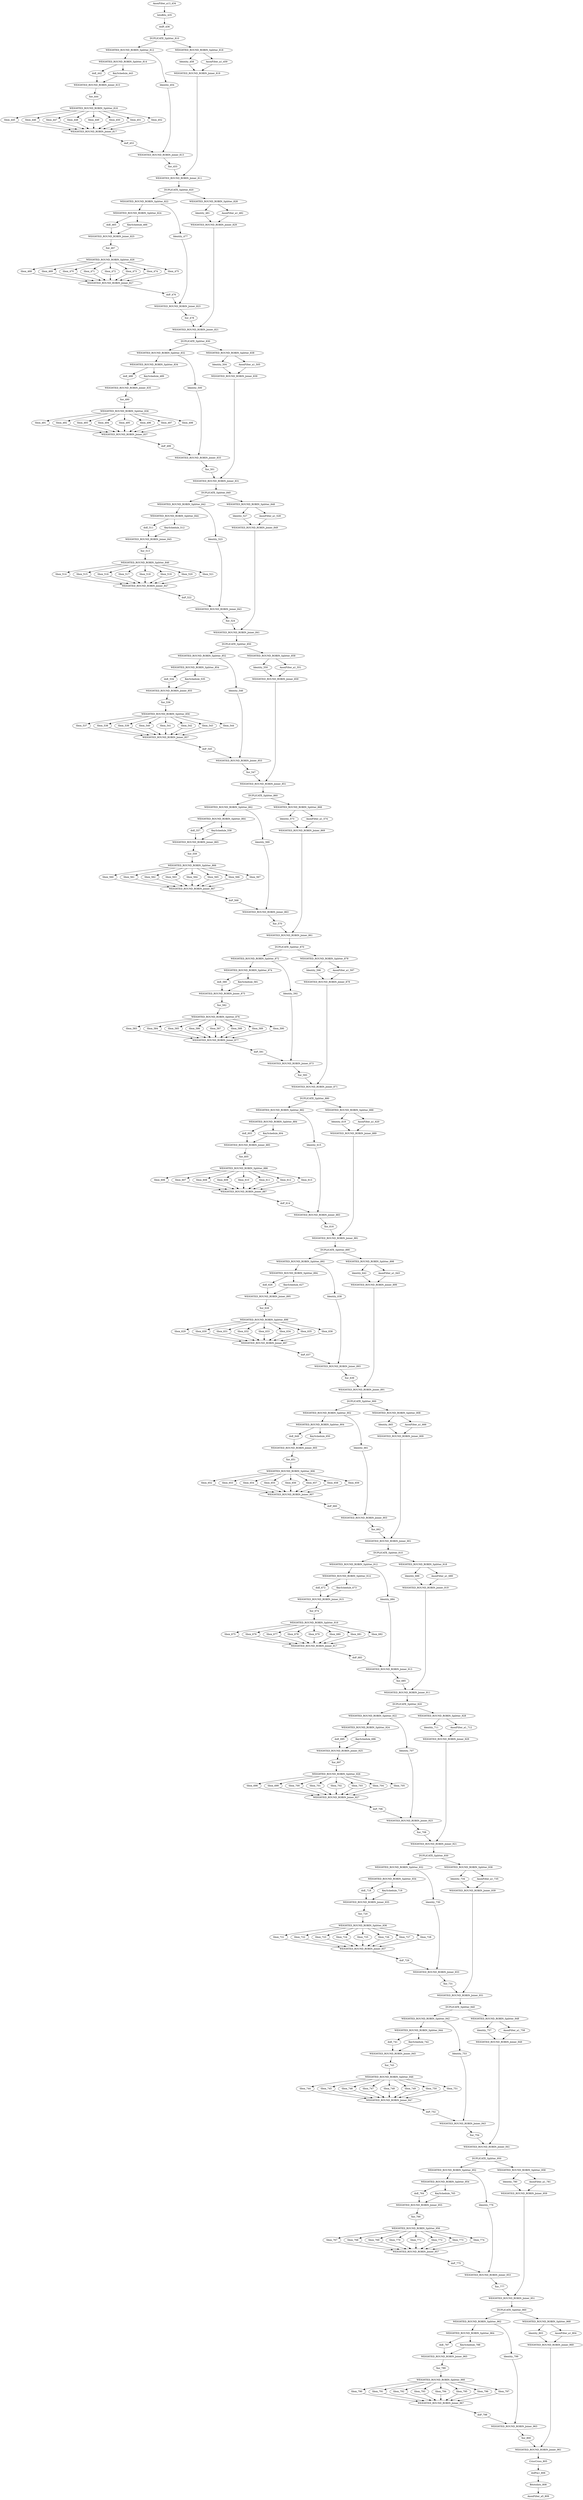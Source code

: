 digraph DES_1338 {
node0 [label="AnonFilter_a13_434", push="2", pop="0", peek="0", pushType="int", popType="int", peekType="int", codeSize="60 b", stackSize="0 b", work="10"];
node1 [label="IntoBits_435", push="64", pop="2", peek="2", pushType="int", popType="int", peekType="int", codeSize="28 b", stackSize="96 b", work="323"];
node0 -> node1;
node2 [label="doIP_436", push="64", pop="64", peek="64", pushType="int", popType="int", peekType="int", codeSize="60 b", stackSize="64 b", work="1024"];
node1 -> node2;
node3 [label="DUPLICATE_Splitter_810", push="64", pop="64", peek="0", pushType="int", popType="int", peekType="int", codeSize="24 b", stackSize="64 b", work="0"];
node2 -> node3;
node4 [label="WEIGHTED_ROUND_ROBIN_Splitter_812", push="64", pop="64", peek="0", pushType="int", popType="int", peekType="int", codeSize="42 b", stackSize="96 b", work="0"];
node3 -> node4;
node5 [label="WEIGHTED_ROUND_ROBIN_Splitter_814", push="32", pop="32", peek="0", pushType="int", popType="int", peekType="int", codeSize="36 b", stackSize="64 b", work="0"];
node4 -> node5;
node6 [label="doE_442", push="48", pop="32", peek="32", pushType="int", popType="int", peekType="int", codeSize="60 b", stackSize="64 b", work="688"];
node5 -> node6;
node7 [label="KeySchedule_443", push="48", pop="0", peek="0", pushType="int", popType="int", peekType="int", codeSize="40 b", stackSize="32 b", work="336"];
node5 -> node7;
node8 [label="WEIGHTED_ROUND_ROBIN_Joiner_815", push="96", pop="96", peek="0", pushType="int", popType="int", peekType="int", codeSize="30 b", stackSize="32 b", work="0"];
node6 -> node8;
node7 -> node8;
node9 [label="Xor_444", push="48", pop="96", peek="96", pushType="int", popType="int", peekType="int", codeSize="28 b", stackSize="96 b", work="12"];
node8 -> node9;
node10 [label="WEIGHTED_ROUND_ROBIN_Splitter_816", push="48", pop="48", peek="0", pushType="int", popType="int", peekType="int", codeSize="150 b", stackSize="288 b", work="0"];
node9 -> node10;
node11 [label="Sbox_445", push="4", pop="6", peek="6", pushType="int", popType="int", peekType="int", codeSize="84 b", stackSize="96 b", work="48"];
node10 -> node11;
node12 [label="Sbox_446", push="4", pop="6", peek="6", pushType="int", popType="int", peekType="int", codeSize="84 b", stackSize="96 b", work="48"];
node10 -> node12;
node13 [label="Sbox_447", push="4", pop="6", peek="6", pushType="int", popType="int", peekType="int", codeSize="84 b", stackSize="96 b", work="48"];
node10 -> node13;
node14 [label="Sbox_448", push="4", pop="6", peek="6", pushType="int", popType="int", peekType="int", codeSize="84 b", stackSize="96 b", work="48"];
node10 -> node14;
node15 [label="Sbox_449", push="4", pop="6", peek="6", pushType="int", popType="int", peekType="int", codeSize="84 b", stackSize="96 b", work="48"];
node10 -> node15;
node16 [label="Sbox_450", push="4", pop="6", peek="6", pushType="int", popType="int", peekType="int", codeSize="84 b", stackSize="96 b", work="48"];
node10 -> node16;
node17 [label="Sbox_451", push="4", pop="6", peek="6", pushType="int", popType="int", peekType="int", codeSize="84 b", stackSize="96 b", work="48"];
node10 -> node17;
node18 [label="Sbox_452", push="4", pop="6", peek="6", pushType="int", popType="int", peekType="int", codeSize="84 b", stackSize="96 b", work="48"];
node10 -> node18;
node19 [label="WEIGHTED_ROUND_ROBIN_Joiner_817", push="32", pop="32", peek="0", pushType="int", popType="int", peekType="int", codeSize="150 b", stackSize="288 b", work="0"];
node11 -> node19;
node12 -> node19;
node13 -> node19;
node14 -> node19;
node15 -> node19;
node16 -> node19;
node17 -> node19;
node18 -> node19;
node20 [label="doP_453", push="32", pop="32", peek="32", pushType="int", popType="int", peekType="int", codeSize="60 b", stackSize="64 b", work="512"];
node19 -> node20;
node21 [label="Identity_454", push="32", pop="32", peek="32", pushType="int", popType="int", peekType="int", codeSize="12 b", stackSize="32 b", work="6"];
node4 -> node21;
node22 [label="WEIGHTED_ROUND_ROBIN_Joiner_813", push="64", pop="64", peek="0", pushType="int", popType="int", peekType="int", codeSize="30 b", stackSize="32 b", work="0"];
node20 -> node22;
node21 -> node22;
node23 [label="Xor_455", push="32", pop="64", peek="64", pushType="int", popType="int", peekType="int", codeSize="28 b", stackSize="96 b", work="12"];
node22 -> node23;
node24 [label="WEIGHTED_ROUND_ROBIN_Splitter_818", push="64", pop="64", peek="0", pushType="int", popType="int", peekType="int", codeSize="42 b", stackSize="96 b", work="0"];
node3 -> node24;
node25 [label="Identity_458", push="32", pop="32", peek="32", pushType="int", popType="int", peekType="int", codeSize="12 b", stackSize="32 b", work="6"];
node24 -> node25;
node26 [label="AnonFilter_a1_459", push="0", pop="32", peek="32", pushType="int", popType="int", peekType="int", codeSize="6 b", stackSize="0 b", work="3"];
node24 -> node26;
node27 [label="WEIGHTED_ROUND_ROBIN_Joiner_819", push="32", pop="32", peek="0", pushType="int", popType="int", peekType="int", codeSize="36 b", stackSize="64 b", work="0"];
node25 -> node27;
node26 -> node27;
node28 [label="WEIGHTED_ROUND_ROBIN_Joiner_811", push="64", pop="64", peek="0", pushType="int", popType="int", peekType="int", codeSize="42 b", stackSize="96 b", work="0"];
node23 -> node28;
node27 -> node28;
node29 [label="DUPLICATE_Splitter_820", push="64", pop="64", peek="0", pushType="int", popType="int", peekType="int", codeSize="24 b", stackSize="64 b", work="0"];
node28 -> node29;
node30 [label="WEIGHTED_ROUND_ROBIN_Splitter_822", push="64", pop="64", peek="0", pushType="int", popType="int", peekType="int", codeSize="42 b", stackSize="96 b", work="0"];
node29 -> node30;
node31 [label="WEIGHTED_ROUND_ROBIN_Splitter_824", push="32", pop="32", peek="0", pushType="int", popType="int", peekType="int", codeSize="36 b", stackSize="64 b", work="0"];
node30 -> node31;
node32 [label="doE_465", push="48", pop="32", peek="32", pushType="int", popType="int", peekType="int", codeSize="60 b", stackSize="64 b", work="688"];
node31 -> node32;
node33 [label="KeySchedule_466", push="48", pop="0", peek="0", pushType="int", popType="int", peekType="int", codeSize="40 b", stackSize="32 b", work="336"];
node31 -> node33;
node34 [label="WEIGHTED_ROUND_ROBIN_Joiner_825", push="96", pop="96", peek="0", pushType="int", popType="int", peekType="int", codeSize="30 b", stackSize="32 b", work="0"];
node32 -> node34;
node33 -> node34;
node35 [label="Xor_467", push="48", pop="96", peek="96", pushType="int", popType="int", peekType="int", codeSize="28 b", stackSize="96 b", work="12"];
node34 -> node35;
node36 [label="WEIGHTED_ROUND_ROBIN_Splitter_826", push="48", pop="48", peek="0", pushType="int", popType="int", peekType="int", codeSize="150 b", stackSize="288 b", work="0"];
node35 -> node36;
node37 [label="Sbox_468", push="4", pop="6", peek="6", pushType="int", popType="int", peekType="int", codeSize="84 b", stackSize="96 b", work="48"];
node36 -> node37;
node38 [label="Sbox_469", push="4", pop="6", peek="6", pushType="int", popType="int", peekType="int", codeSize="84 b", stackSize="96 b", work="48"];
node36 -> node38;
node39 [label="Sbox_470", push="4", pop="6", peek="6", pushType="int", popType="int", peekType="int", codeSize="84 b", stackSize="96 b", work="48"];
node36 -> node39;
node40 [label="Sbox_471", push="4", pop="6", peek="6", pushType="int", popType="int", peekType="int", codeSize="84 b", stackSize="96 b", work="48"];
node36 -> node40;
node41 [label="Sbox_472", push="4", pop="6", peek="6", pushType="int", popType="int", peekType="int", codeSize="84 b", stackSize="96 b", work="48"];
node36 -> node41;
node42 [label="Sbox_473", push="4", pop="6", peek="6", pushType="int", popType="int", peekType="int", codeSize="84 b", stackSize="96 b", work="48"];
node36 -> node42;
node43 [label="Sbox_474", push="4", pop="6", peek="6", pushType="int", popType="int", peekType="int", codeSize="84 b", stackSize="96 b", work="48"];
node36 -> node43;
node44 [label="Sbox_475", push="4", pop="6", peek="6", pushType="int", popType="int", peekType="int", codeSize="84 b", stackSize="96 b", work="48"];
node36 -> node44;
node45 [label="WEIGHTED_ROUND_ROBIN_Joiner_827", push="32", pop="32", peek="0", pushType="int", popType="int", peekType="int", codeSize="150 b", stackSize="288 b", work="0"];
node37 -> node45;
node38 -> node45;
node39 -> node45;
node40 -> node45;
node41 -> node45;
node42 -> node45;
node43 -> node45;
node44 -> node45;
node46 [label="doP_476", push="32", pop="32", peek="32", pushType="int", popType="int", peekType="int", codeSize="60 b", stackSize="64 b", work="512"];
node45 -> node46;
node47 [label="Identity_477", push="32", pop="32", peek="32", pushType="int", popType="int", peekType="int", codeSize="12 b", stackSize="32 b", work="6"];
node30 -> node47;
node48 [label="WEIGHTED_ROUND_ROBIN_Joiner_823", push="64", pop="64", peek="0", pushType="int", popType="int", peekType="int", codeSize="30 b", stackSize="32 b", work="0"];
node46 -> node48;
node47 -> node48;
node49 [label="Xor_478", push="32", pop="64", peek="64", pushType="int", popType="int", peekType="int", codeSize="28 b", stackSize="96 b", work="12"];
node48 -> node49;
node50 [label="WEIGHTED_ROUND_ROBIN_Splitter_828", push="64", pop="64", peek="0", pushType="int", popType="int", peekType="int", codeSize="42 b", stackSize="96 b", work="0"];
node29 -> node50;
node51 [label="Identity_481", push="32", pop="32", peek="32", pushType="int", popType="int", peekType="int", codeSize="12 b", stackSize="32 b", work="6"];
node50 -> node51;
node52 [label="AnonFilter_a1_482", push="0", pop="32", peek="32", pushType="int", popType="int", peekType="int", codeSize="6 b", stackSize="0 b", work="3"];
node50 -> node52;
node53 [label="WEIGHTED_ROUND_ROBIN_Joiner_829", push="32", pop="32", peek="0", pushType="int", popType="int", peekType="int", codeSize="36 b", stackSize="64 b", work="0"];
node51 -> node53;
node52 -> node53;
node54 [label="WEIGHTED_ROUND_ROBIN_Joiner_821", push="64", pop="64", peek="0", pushType="int", popType="int", peekType="int", codeSize="42 b", stackSize="96 b", work="0"];
node49 -> node54;
node53 -> node54;
node55 [label="DUPLICATE_Splitter_830", push="64", pop="64", peek="0", pushType="int", popType="int", peekType="int", codeSize="24 b", stackSize="64 b", work="0"];
node54 -> node55;
node56 [label="WEIGHTED_ROUND_ROBIN_Splitter_832", push="64", pop="64", peek="0", pushType="int", popType="int", peekType="int", codeSize="42 b", stackSize="96 b", work="0"];
node55 -> node56;
node57 [label="WEIGHTED_ROUND_ROBIN_Splitter_834", push="32", pop="32", peek="0", pushType="int", popType="int", peekType="int", codeSize="36 b", stackSize="64 b", work="0"];
node56 -> node57;
node58 [label="doE_488", push="48", pop="32", peek="32", pushType="int", popType="int", peekType="int", codeSize="60 b", stackSize="64 b", work="688"];
node57 -> node58;
node59 [label="KeySchedule_489", push="48", pop="0", peek="0", pushType="int", popType="int", peekType="int", codeSize="40 b", stackSize="32 b", work="336"];
node57 -> node59;
node60 [label="WEIGHTED_ROUND_ROBIN_Joiner_835", push="96", pop="96", peek="0", pushType="int", popType="int", peekType="int", codeSize="30 b", stackSize="32 b", work="0"];
node58 -> node60;
node59 -> node60;
node61 [label="Xor_490", push="48", pop="96", peek="96", pushType="int", popType="int", peekType="int", codeSize="28 b", stackSize="96 b", work="12"];
node60 -> node61;
node62 [label="WEIGHTED_ROUND_ROBIN_Splitter_836", push="48", pop="48", peek="0", pushType="int", popType="int", peekType="int", codeSize="150 b", stackSize="288 b", work="0"];
node61 -> node62;
node63 [label="Sbox_491", push="4", pop="6", peek="6", pushType="int", popType="int", peekType="int", codeSize="84 b", stackSize="96 b", work="48"];
node62 -> node63;
node64 [label="Sbox_492", push="4", pop="6", peek="6", pushType="int", popType="int", peekType="int", codeSize="84 b", stackSize="96 b", work="48"];
node62 -> node64;
node65 [label="Sbox_493", push="4", pop="6", peek="6", pushType="int", popType="int", peekType="int", codeSize="84 b", stackSize="96 b", work="48"];
node62 -> node65;
node66 [label="Sbox_494", push="4", pop="6", peek="6", pushType="int", popType="int", peekType="int", codeSize="84 b", stackSize="96 b", work="48"];
node62 -> node66;
node67 [label="Sbox_495", push="4", pop="6", peek="6", pushType="int", popType="int", peekType="int", codeSize="84 b", stackSize="96 b", work="48"];
node62 -> node67;
node68 [label="Sbox_496", push="4", pop="6", peek="6", pushType="int", popType="int", peekType="int", codeSize="84 b", stackSize="96 b", work="48"];
node62 -> node68;
node69 [label="Sbox_497", push="4", pop="6", peek="6", pushType="int", popType="int", peekType="int", codeSize="84 b", stackSize="96 b", work="48"];
node62 -> node69;
node70 [label="Sbox_498", push="4", pop="6", peek="6", pushType="int", popType="int", peekType="int", codeSize="84 b", stackSize="96 b", work="48"];
node62 -> node70;
node71 [label="WEIGHTED_ROUND_ROBIN_Joiner_837", push="32", pop="32", peek="0", pushType="int", popType="int", peekType="int", codeSize="150 b", stackSize="288 b", work="0"];
node63 -> node71;
node64 -> node71;
node65 -> node71;
node66 -> node71;
node67 -> node71;
node68 -> node71;
node69 -> node71;
node70 -> node71;
node72 [label="doP_499", push="32", pop="32", peek="32", pushType="int", popType="int", peekType="int", codeSize="60 b", stackSize="64 b", work="512"];
node71 -> node72;
node73 [label="Identity_500", push="32", pop="32", peek="32", pushType="int", popType="int", peekType="int", codeSize="12 b", stackSize="32 b", work="6"];
node56 -> node73;
node74 [label="WEIGHTED_ROUND_ROBIN_Joiner_833", push="64", pop="64", peek="0", pushType="int", popType="int", peekType="int", codeSize="30 b", stackSize="32 b", work="0"];
node72 -> node74;
node73 -> node74;
node75 [label="Xor_501", push="32", pop="64", peek="64", pushType="int", popType="int", peekType="int", codeSize="28 b", stackSize="96 b", work="12"];
node74 -> node75;
node76 [label="WEIGHTED_ROUND_ROBIN_Splitter_838", push="64", pop="64", peek="0", pushType="int", popType="int", peekType="int", codeSize="42 b", stackSize="96 b", work="0"];
node55 -> node76;
node77 [label="Identity_504", push="32", pop="32", peek="32", pushType="int", popType="int", peekType="int", codeSize="12 b", stackSize="32 b", work="6"];
node76 -> node77;
node78 [label="AnonFilter_a1_505", push="0", pop="32", peek="32", pushType="int", popType="int", peekType="int", codeSize="6 b", stackSize="0 b", work="3"];
node76 -> node78;
node79 [label="WEIGHTED_ROUND_ROBIN_Joiner_839", push="32", pop="32", peek="0", pushType="int", popType="int", peekType="int", codeSize="36 b", stackSize="64 b", work="0"];
node77 -> node79;
node78 -> node79;
node80 [label="WEIGHTED_ROUND_ROBIN_Joiner_831", push="64", pop="64", peek="0", pushType="int", popType="int", peekType="int", codeSize="42 b", stackSize="96 b", work="0"];
node75 -> node80;
node79 -> node80;
node81 [label="DUPLICATE_Splitter_840", push="64", pop="64", peek="0", pushType="int", popType="int", peekType="int", codeSize="24 b", stackSize="64 b", work="0"];
node80 -> node81;
node82 [label="WEIGHTED_ROUND_ROBIN_Splitter_842", push="64", pop="64", peek="0", pushType="int", popType="int", peekType="int", codeSize="42 b", stackSize="96 b", work="0"];
node81 -> node82;
node83 [label="WEIGHTED_ROUND_ROBIN_Splitter_844", push="32", pop="32", peek="0", pushType="int", popType="int", peekType="int", codeSize="36 b", stackSize="64 b", work="0"];
node82 -> node83;
node84 [label="doE_511", push="48", pop="32", peek="32", pushType="int", popType="int", peekType="int", codeSize="60 b", stackSize="64 b", work="688"];
node83 -> node84;
node85 [label="KeySchedule_512", push="48", pop="0", peek="0", pushType="int", popType="int", peekType="int", codeSize="40 b", stackSize="32 b", work="336"];
node83 -> node85;
node86 [label="WEIGHTED_ROUND_ROBIN_Joiner_845", push="96", pop="96", peek="0", pushType="int", popType="int", peekType="int", codeSize="30 b", stackSize="32 b", work="0"];
node84 -> node86;
node85 -> node86;
node87 [label="Xor_513", push="48", pop="96", peek="96", pushType="int", popType="int", peekType="int", codeSize="28 b", stackSize="96 b", work="12"];
node86 -> node87;
node88 [label="WEIGHTED_ROUND_ROBIN_Splitter_846", push="48", pop="48", peek="0", pushType="int", popType="int", peekType="int", codeSize="150 b", stackSize="288 b", work="0"];
node87 -> node88;
node89 [label="Sbox_514", push="4", pop="6", peek="6", pushType="int", popType="int", peekType="int", codeSize="84 b", stackSize="96 b", work="48"];
node88 -> node89;
node90 [label="Sbox_515", push="4", pop="6", peek="6", pushType="int", popType="int", peekType="int", codeSize="84 b", stackSize="96 b", work="48"];
node88 -> node90;
node91 [label="Sbox_516", push="4", pop="6", peek="6", pushType="int", popType="int", peekType="int", codeSize="84 b", stackSize="96 b", work="48"];
node88 -> node91;
node92 [label="Sbox_517", push="4", pop="6", peek="6", pushType="int", popType="int", peekType="int", codeSize="84 b", stackSize="96 b", work="48"];
node88 -> node92;
node93 [label="Sbox_518", push="4", pop="6", peek="6", pushType="int", popType="int", peekType="int", codeSize="84 b", stackSize="96 b", work="48"];
node88 -> node93;
node94 [label="Sbox_519", push="4", pop="6", peek="6", pushType="int", popType="int", peekType="int", codeSize="84 b", stackSize="96 b", work="48"];
node88 -> node94;
node95 [label="Sbox_520", push="4", pop="6", peek="6", pushType="int", popType="int", peekType="int", codeSize="84 b", stackSize="96 b", work="48"];
node88 -> node95;
node96 [label="Sbox_521", push="4", pop="6", peek="6", pushType="int", popType="int", peekType="int", codeSize="84 b", stackSize="96 b", work="48"];
node88 -> node96;
node97 [label="WEIGHTED_ROUND_ROBIN_Joiner_847", push="32", pop="32", peek="0", pushType="int", popType="int", peekType="int", codeSize="150 b", stackSize="288 b", work="0"];
node89 -> node97;
node90 -> node97;
node91 -> node97;
node92 -> node97;
node93 -> node97;
node94 -> node97;
node95 -> node97;
node96 -> node97;
node98 [label="doP_522", push="32", pop="32", peek="32", pushType="int", popType="int", peekType="int", codeSize="60 b", stackSize="64 b", work="512"];
node97 -> node98;
node99 [label="Identity_523", push="32", pop="32", peek="32", pushType="int", popType="int", peekType="int", codeSize="12 b", stackSize="32 b", work="6"];
node82 -> node99;
node100 [label="WEIGHTED_ROUND_ROBIN_Joiner_843", push="64", pop="64", peek="0", pushType="int", popType="int", peekType="int", codeSize="30 b", stackSize="32 b", work="0"];
node98 -> node100;
node99 -> node100;
node101 [label="Xor_524", push="32", pop="64", peek="64", pushType="int", popType="int", peekType="int", codeSize="28 b", stackSize="96 b", work="12"];
node100 -> node101;
node102 [label="WEIGHTED_ROUND_ROBIN_Splitter_848", push="64", pop="64", peek="0", pushType="int", popType="int", peekType="int", codeSize="42 b", stackSize="96 b", work="0"];
node81 -> node102;
node103 [label="Identity_527", push="32", pop="32", peek="32", pushType="int", popType="int", peekType="int", codeSize="12 b", stackSize="32 b", work="6"];
node102 -> node103;
node104 [label="AnonFilter_a1_528", push="0", pop="32", peek="32", pushType="int", popType="int", peekType="int", codeSize="6 b", stackSize="0 b", work="3"];
node102 -> node104;
node105 [label="WEIGHTED_ROUND_ROBIN_Joiner_849", push="32", pop="32", peek="0", pushType="int", popType="int", peekType="int", codeSize="36 b", stackSize="64 b", work="0"];
node103 -> node105;
node104 -> node105;
node106 [label="WEIGHTED_ROUND_ROBIN_Joiner_841", push="64", pop="64", peek="0", pushType="int", popType="int", peekType="int", codeSize="42 b", stackSize="96 b", work="0"];
node101 -> node106;
node105 -> node106;
node107 [label="DUPLICATE_Splitter_850", push="64", pop="64", peek="0", pushType="int", popType="int", peekType="int", codeSize="24 b", stackSize="64 b", work="0"];
node106 -> node107;
node108 [label="WEIGHTED_ROUND_ROBIN_Splitter_852", push="64", pop="64", peek="0", pushType="int", popType="int", peekType="int", codeSize="42 b", stackSize="96 b", work="0"];
node107 -> node108;
node109 [label="WEIGHTED_ROUND_ROBIN_Splitter_854", push="32", pop="32", peek="0", pushType="int", popType="int", peekType="int", codeSize="36 b", stackSize="64 b", work="0"];
node108 -> node109;
node110 [label="doE_534", push="48", pop="32", peek="32", pushType="int", popType="int", peekType="int", codeSize="60 b", stackSize="64 b", work="688"];
node109 -> node110;
node111 [label="KeySchedule_535", push="48", pop="0", peek="0", pushType="int", popType="int", peekType="int", codeSize="40 b", stackSize="32 b", work="336"];
node109 -> node111;
node112 [label="WEIGHTED_ROUND_ROBIN_Joiner_855", push="96", pop="96", peek="0", pushType="int", popType="int", peekType="int", codeSize="30 b", stackSize="32 b", work="0"];
node110 -> node112;
node111 -> node112;
node113 [label="Xor_536", push="48", pop="96", peek="96", pushType="int", popType="int", peekType="int", codeSize="28 b", stackSize="96 b", work="12"];
node112 -> node113;
node114 [label="WEIGHTED_ROUND_ROBIN_Splitter_856", push="48", pop="48", peek="0", pushType="int", popType="int", peekType="int", codeSize="150 b", stackSize="288 b", work="0"];
node113 -> node114;
node115 [label="Sbox_537", push="4", pop="6", peek="6", pushType="int", popType="int", peekType="int", codeSize="84 b", stackSize="96 b", work="48"];
node114 -> node115;
node116 [label="Sbox_538", push="4", pop="6", peek="6", pushType="int", popType="int", peekType="int", codeSize="84 b", stackSize="96 b", work="48"];
node114 -> node116;
node117 [label="Sbox_539", push="4", pop="6", peek="6", pushType="int", popType="int", peekType="int", codeSize="84 b", stackSize="96 b", work="48"];
node114 -> node117;
node118 [label="Sbox_540", push="4", pop="6", peek="6", pushType="int", popType="int", peekType="int", codeSize="84 b", stackSize="96 b", work="48"];
node114 -> node118;
node119 [label="Sbox_541", push="4", pop="6", peek="6", pushType="int", popType="int", peekType="int", codeSize="84 b", stackSize="96 b", work="48"];
node114 -> node119;
node120 [label="Sbox_542", push="4", pop="6", peek="6", pushType="int", popType="int", peekType="int", codeSize="84 b", stackSize="96 b", work="48"];
node114 -> node120;
node121 [label="Sbox_543", push="4", pop="6", peek="6", pushType="int", popType="int", peekType="int", codeSize="84 b", stackSize="96 b", work="48"];
node114 -> node121;
node122 [label="Sbox_544", push="4", pop="6", peek="6", pushType="int", popType="int", peekType="int", codeSize="84 b", stackSize="96 b", work="48"];
node114 -> node122;
node123 [label="WEIGHTED_ROUND_ROBIN_Joiner_857", push="32", pop="32", peek="0", pushType="int", popType="int", peekType="int", codeSize="150 b", stackSize="288 b", work="0"];
node115 -> node123;
node116 -> node123;
node117 -> node123;
node118 -> node123;
node119 -> node123;
node120 -> node123;
node121 -> node123;
node122 -> node123;
node124 [label="doP_545", push="32", pop="32", peek="32", pushType="int", popType="int", peekType="int", codeSize="60 b", stackSize="64 b", work="512"];
node123 -> node124;
node125 [label="Identity_546", push="32", pop="32", peek="32", pushType="int", popType="int", peekType="int", codeSize="12 b", stackSize="32 b", work="6"];
node108 -> node125;
node126 [label="WEIGHTED_ROUND_ROBIN_Joiner_853", push="64", pop="64", peek="0", pushType="int", popType="int", peekType="int", codeSize="30 b", stackSize="32 b", work="0"];
node124 -> node126;
node125 -> node126;
node127 [label="Xor_547", push="32", pop="64", peek="64", pushType="int", popType="int", peekType="int", codeSize="28 b", stackSize="96 b", work="12"];
node126 -> node127;
node128 [label="WEIGHTED_ROUND_ROBIN_Splitter_858", push="64", pop="64", peek="0", pushType="int", popType="int", peekType="int", codeSize="42 b", stackSize="96 b", work="0"];
node107 -> node128;
node129 [label="Identity_550", push="32", pop="32", peek="32", pushType="int", popType="int", peekType="int", codeSize="12 b", stackSize="32 b", work="6"];
node128 -> node129;
node130 [label="AnonFilter_a1_551", push="0", pop="32", peek="32", pushType="int", popType="int", peekType="int", codeSize="6 b", stackSize="0 b", work="3"];
node128 -> node130;
node131 [label="WEIGHTED_ROUND_ROBIN_Joiner_859", push="32", pop="32", peek="0", pushType="int", popType="int", peekType="int", codeSize="36 b", stackSize="64 b", work="0"];
node129 -> node131;
node130 -> node131;
node132 [label="WEIGHTED_ROUND_ROBIN_Joiner_851", push="64", pop="64", peek="0", pushType="int", popType="int", peekType="int", codeSize="42 b", stackSize="96 b", work="0"];
node127 -> node132;
node131 -> node132;
node133 [label="DUPLICATE_Splitter_860", push="64", pop="64", peek="0", pushType="int", popType="int", peekType="int", codeSize="24 b", stackSize="64 b", work="0"];
node132 -> node133;
node134 [label="WEIGHTED_ROUND_ROBIN_Splitter_862", push="64", pop="64", peek="0", pushType="int", popType="int", peekType="int", codeSize="42 b", stackSize="96 b", work="0"];
node133 -> node134;
node135 [label="WEIGHTED_ROUND_ROBIN_Splitter_864", push="32", pop="32", peek="0", pushType="int", popType="int", peekType="int", codeSize="36 b", stackSize="64 b", work="0"];
node134 -> node135;
node136 [label="doE_557", push="48", pop="32", peek="32", pushType="int", popType="int", peekType="int", codeSize="60 b", stackSize="64 b", work="688"];
node135 -> node136;
node137 [label="KeySchedule_558", push="48", pop="0", peek="0", pushType="int", popType="int", peekType="int", codeSize="40 b", stackSize="32 b", work="336"];
node135 -> node137;
node138 [label="WEIGHTED_ROUND_ROBIN_Joiner_865", push="96", pop="96", peek="0", pushType="int", popType="int", peekType="int", codeSize="30 b", stackSize="32 b", work="0"];
node136 -> node138;
node137 -> node138;
node139 [label="Xor_559", push="48", pop="96", peek="96", pushType="int", popType="int", peekType="int", codeSize="28 b", stackSize="96 b", work="12"];
node138 -> node139;
node140 [label="WEIGHTED_ROUND_ROBIN_Splitter_866", push="48", pop="48", peek="0", pushType="int", popType="int", peekType="int", codeSize="150 b", stackSize="288 b", work="0"];
node139 -> node140;
node141 [label="Sbox_560", push="4", pop="6", peek="6", pushType="int", popType="int", peekType="int", codeSize="84 b", stackSize="96 b", work="48"];
node140 -> node141;
node142 [label="Sbox_561", push="4", pop="6", peek="6", pushType="int", popType="int", peekType="int", codeSize="84 b", stackSize="96 b", work="48"];
node140 -> node142;
node143 [label="Sbox_562", push="4", pop="6", peek="6", pushType="int", popType="int", peekType="int", codeSize="84 b", stackSize="96 b", work="48"];
node140 -> node143;
node144 [label="Sbox_563", push="4", pop="6", peek="6", pushType="int", popType="int", peekType="int", codeSize="84 b", stackSize="96 b", work="48"];
node140 -> node144;
node145 [label="Sbox_564", push="4", pop="6", peek="6", pushType="int", popType="int", peekType="int", codeSize="84 b", stackSize="96 b", work="48"];
node140 -> node145;
node146 [label="Sbox_565", push="4", pop="6", peek="6", pushType="int", popType="int", peekType="int", codeSize="84 b", stackSize="96 b", work="48"];
node140 -> node146;
node147 [label="Sbox_566", push="4", pop="6", peek="6", pushType="int", popType="int", peekType="int", codeSize="84 b", stackSize="96 b", work="48"];
node140 -> node147;
node148 [label="Sbox_567", push="4", pop="6", peek="6", pushType="int", popType="int", peekType="int", codeSize="84 b", stackSize="96 b", work="48"];
node140 -> node148;
node149 [label="WEIGHTED_ROUND_ROBIN_Joiner_867", push="32", pop="32", peek="0", pushType="int", popType="int", peekType="int", codeSize="150 b", stackSize="288 b", work="0"];
node141 -> node149;
node142 -> node149;
node143 -> node149;
node144 -> node149;
node145 -> node149;
node146 -> node149;
node147 -> node149;
node148 -> node149;
node150 [label="doP_568", push="32", pop="32", peek="32", pushType="int", popType="int", peekType="int", codeSize="60 b", stackSize="64 b", work="512"];
node149 -> node150;
node151 [label="Identity_569", push="32", pop="32", peek="32", pushType="int", popType="int", peekType="int", codeSize="12 b", stackSize="32 b", work="6"];
node134 -> node151;
node152 [label="WEIGHTED_ROUND_ROBIN_Joiner_863", push="64", pop="64", peek="0", pushType="int", popType="int", peekType="int", codeSize="30 b", stackSize="32 b", work="0"];
node150 -> node152;
node151 -> node152;
node153 [label="Xor_570", push="32", pop="64", peek="64", pushType="int", popType="int", peekType="int", codeSize="28 b", stackSize="96 b", work="12"];
node152 -> node153;
node154 [label="WEIGHTED_ROUND_ROBIN_Splitter_868", push="64", pop="64", peek="0", pushType="int", popType="int", peekType="int", codeSize="42 b", stackSize="96 b", work="0"];
node133 -> node154;
node155 [label="Identity_573", push="32", pop="32", peek="32", pushType="int", popType="int", peekType="int", codeSize="12 b", stackSize="32 b", work="6"];
node154 -> node155;
node156 [label="AnonFilter_a1_574", push="0", pop="32", peek="32", pushType="int", popType="int", peekType="int", codeSize="6 b", stackSize="0 b", work="3"];
node154 -> node156;
node157 [label="WEIGHTED_ROUND_ROBIN_Joiner_869", push="32", pop="32", peek="0", pushType="int", popType="int", peekType="int", codeSize="36 b", stackSize="64 b", work="0"];
node155 -> node157;
node156 -> node157;
node158 [label="WEIGHTED_ROUND_ROBIN_Joiner_861", push="64", pop="64", peek="0", pushType="int", popType="int", peekType="int", codeSize="42 b", stackSize="96 b", work="0"];
node153 -> node158;
node157 -> node158;
node159 [label="DUPLICATE_Splitter_870", push="64", pop="64", peek="0", pushType="int", popType="int", peekType="int", codeSize="24 b", stackSize="64 b", work="0"];
node158 -> node159;
node160 [label="WEIGHTED_ROUND_ROBIN_Splitter_872", push="64", pop="64", peek="0", pushType="int", popType="int", peekType="int", codeSize="42 b", stackSize="96 b", work="0"];
node159 -> node160;
node161 [label="WEIGHTED_ROUND_ROBIN_Splitter_874", push="32", pop="32", peek="0", pushType="int", popType="int", peekType="int", codeSize="36 b", stackSize="64 b", work="0"];
node160 -> node161;
node162 [label="doE_580", push="48", pop="32", peek="32", pushType="int", popType="int", peekType="int", codeSize="60 b", stackSize="64 b", work="688"];
node161 -> node162;
node163 [label="KeySchedule_581", push="48", pop="0", peek="0", pushType="int", popType="int", peekType="int", codeSize="40 b", stackSize="32 b", work="336"];
node161 -> node163;
node164 [label="WEIGHTED_ROUND_ROBIN_Joiner_875", push="96", pop="96", peek="0", pushType="int", popType="int", peekType="int", codeSize="30 b", stackSize="32 b", work="0"];
node162 -> node164;
node163 -> node164;
node165 [label="Xor_582", push="48", pop="96", peek="96", pushType="int", popType="int", peekType="int", codeSize="28 b", stackSize="96 b", work="12"];
node164 -> node165;
node166 [label="WEIGHTED_ROUND_ROBIN_Splitter_876", push="48", pop="48", peek="0", pushType="int", popType="int", peekType="int", codeSize="150 b", stackSize="288 b", work="0"];
node165 -> node166;
node167 [label="Sbox_583", push="4", pop="6", peek="6", pushType="int", popType="int", peekType="int", codeSize="84 b", stackSize="96 b", work="48"];
node166 -> node167;
node168 [label="Sbox_584", push="4", pop="6", peek="6", pushType="int", popType="int", peekType="int", codeSize="84 b", stackSize="96 b", work="48"];
node166 -> node168;
node169 [label="Sbox_585", push="4", pop="6", peek="6", pushType="int", popType="int", peekType="int", codeSize="84 b", stackSize="96 b", work="48"];
node166 -> node169;
node170 [label="Sbox_586", push="4", pop="6", peek="6", pushType="int", popType="int", peekType="int", codeSize="84 b", stackSize="96 b", work="48"];
node166 -> node170;
node171 [label="Sbox_587", push="4", pop="6", peek="6", pushType="int", popType="int", peekType="int", codeSize="84 b", stackSize="96 b", work="48"];
node166 -> node171;
node172 [label="Sbox_588", push="4", pop="6", peek="6", pushType="int", popType="int", peekType="int", codeSize="84 b", stackSize="96 b", work="48"];
node166 -> node172;
node173 [label="Sbox_589", push="4", pop="6", peek="6", pushType="int", popType="int", peekType="int", codeSize="84 b", stackSize="96 b", work="48"];
node166 -> node173;
node174 [label="Sbox_590", push="4", pop="6", peek="6", pushType="int", popType="int", peekType="int", codeSize="84 b", stackSize="96 b", work="48"];
node166 -> node174;
node175 [label="WEIGHTED_ROUND_ROBIN_Joiner_877", push="32", pop="32", peek="0", pushType="int", popType="int", peekType="int", codeSize="150 b", stackSize="288 b", work="0"];
node167 -> node175;
node168 -> node175;
node169 -> node175;
node170 -> node175;
node171 -> node175;
node172 -> node175;
node173 -> node175;
node174 -> node175;
node176 [label="doP_591", push="32", pop="32", peek="32", pushType="int", popType="int", peekType="int", codeSize="60 b", stackSize="64 b", work="512"];
node175 -> node176;
node177 [label="Identity_592", push="32", pop="32", peek="32", pushType="int", popType="int", peekType="int", codeSize="12 b", stackSize="32 b", work="6"];
node160 -> node177;
node178 [label="WEIGHTED_ROUND_ROBIN_Joiner_873", push="64", pop="64", peek="0", pushType="int", popType="int", peekType="int", codeSize="30 b", stackSize="32 b", work="0"];
node176 -> node178;
node177 -> node178;
node179 [label="Xor_593", push="32", pop="64", peek="64", pushType="int", popType="int", peekType="int", codeSize="28 b", stackSize="96 b", work="12"];
node178 -> node179;
node180 [label="WEIGHTED_ROUND_ROBIN_Splitter_878", push="64", pop="64", peek="0", pushType="int", popType="int", peekType="int", codeSize="42 b", stackSize="96 b", work="0"];
node159 -> node180;
node181 [label="Identity_596", push="32", pop="32", peek="32", pushType="int", popType="int", peekType="int", codeSize="12 b", stackSize="32 b", work="6"];
node180 -> node181;
node182 [label="AnonFilter_a1_597", push="0", pop="32", peek="32", pushType="int", popType="int", peekType="int", codeSize="6 b", stackSize="0 b", work="3"];
node180 -> node182;
node183 [label="WEIGHTED_ROUND_ROBIN_Joiner_879", push="32", pop="32", peek="0", pushType="int", popType="int", peekType="int", codeSize="36 b", stackSize="64 b", work="0"];
node181 -> node183;
node182 -> node183;
node184 [label="WEIGHTED_ROUND_ROBIN_Joiner_871", push="64", pop="64", peek="0", pushType="int", popType="int", peekType="int", codeSize="42 b", stackSize="96 b", work="0"];
node179 -> node184;
node183 -> node184;
node185 [label="DUPLICATE_Splitter_880", push="64", pop="64", peek="0", pushType="int", popType="int", peekType="int", codeSize="24 b", stackSize="64 b", work="0"];
node184 -> node185;
node186 [label="WEIGHTED_ROUND_ROBIN_Splitter_882", push="64", pop="64", peek="0", pushType="int", popType="int", peekType="int", codeSize="42 b", stackSize="96 b", work="0"];
node185 -> node186;
node187 [label="WEIGHTED_ROUND_ROBIN_Splitter_884", push="32", pop="32", peek="0", pushType="int", popType="int", peekType="int", codeSize="36 b", stackSize="64 b", work="0"];
node186 -> node187;
node188 [label="doE_603", push="48", pop="32", peek="32", pushType="int", popType="int", peekType="int", codeSize="60 b", stackSize="64 b", work="688"];
node187 -> node188;
node189 [label="KeySchedule_604", push="48", pop="0", peek="0", pushType="int", popType="int", peekType="int", codeSize="40 b", stackSize="32 b", work="336"];
node187 -> node189;
node190 [label="WEIGHTED_ROUND_ROBIN_Joiner_885", push="96", pop="96", peek="0", pushType="int", popType="int", peekType="int", codeSize="30 b", stackSize="32 b", work="0"];
node188 -> node190;
node189 -> node190;
node191 [label="Xor_605", push="48", pop="96", peek="96", pushType="int", popType="int", peekType="int", codeSize="28 b", stackSize="96 b", work="12"];
node190 -> node191;
node192 [label="WEIGHTED_ROUND_ROBIN_Splitter_886", push="48", pop="48", peek="0", pushType="int", popType="int", peekType="int", codeSize="150 b", stackSize="288 b", work="0"];
node191 -> node192;
node193 [label="Sbox_606", push="4", pop="6", peek="6", pushType="int", popType="int", peekType="int", codeSize="84 b", stackSize="96 b", work="48"];
node192 -> node193;
node194 [label="Sbox_607", push="4", pop="6", peek="6", pushType="int", popType="int", peekType="int", codeSize="84 b", stackSize="96 b", work="48"];
node192 -> node194;
node195 [label="Sbox_608", push="4", pop="6", peek="6", pushType="int", popType="int", peekType="int", codeSize="84 b", stackSize="96 b", work="48"];
node192 -> node195;
node196 [label="Sbox_609", push="4", pop="6", peek="6", pushType="int", popType="int", peekType="int", codeSize="84 b", stackSize="96 b", work="48"];
node192 -> node196;
node197 [label="Sbox_610", push="4", pop="6", peek="6", pushType="int", popType="int", peekType="int", codeSize="84 b", stackSize="96 b", work="48"];
node192 -> node197;
node198 [label="Sbox_611", push="4", pop="6", peek="6", pushType="int", popType="int", peekType="int", codeSize="84 b", stackSize="96 b", work="48"];
node192 -> node198;
node199 [label="Sbox_612", push="4", pop="6", peek="6", pushType="int", popType="int", peekType="int", codeSize="84 b", stackSize="96 b", work="48"];
node192 -> node199;
node200 [label="Sbox_613", push="4", pop="6", peek="6", pushType="int", popType="int", peekType="int", codeSize="84 b", stackSize="96 b", work="48"];
node192 -> node200;
node201 [label="WEIGHTED_ROUND_ROBIN_Joiner_887", push="32", pop="32", peek="0", pushType="int", popType="int", peekType="int", codeSize="150 b", stackSize="288 b", work="0"];
node193 -> node201;
node194 -> node201;
node195 -> node201;
node196 -> node201;
node197 -> node201;
node198 -> node201;
node199 -> node201;
node200 -> node201;
node202 [label="doP_614", push="32", pop="32", peek="32", pushType="int", popType="int", peekType="int", codeSize="60 b", stackSize="64 b", work="512"];
node201 -> node202;
node203 [label="Identity_615", push="32", pop="32", peek="32", pushType="int", popType="int", peekType="int", codeSize="12 b", stackSize="32 b", work="6"];
node186 -> node203;
node204 [label="WEIGHTED_ROUND_ROBIN_Joiner_883", push="64", pop="64", peek="0", pushType="int", popType="int", peekType="int", codeSize="30 b", stackSize="32 b", work="0"];
node202 -> node204;
node203 -> node204;
node205 [label="Xor_616", push="32", pop="64", peek="64", pushType="int", popType="int", peekType="int", codeSize="28 b", stackSize="96 b", work="12"];
node204 -> node205;
node206 [label="WEIGHTED_ROUND_ROBIN_Splitter_888", push="64", pop="64", peek="0", pushType="int", popType="int", peekType="int", codeSize="42 b", stackSize="96 b", work="0"];
node185 -> node206;
node207 [label="Identity_619", push="32", pop="32", peek="32", pushType="int", popType="int", peekType="int", codeSize="12 b", stackSize="32 b", work="6"];
node206 -> node207;
node208 [label="AnonFilter_a1_620", push="0", pop="32", peek="32", pushType="int", popType="int", peekType="int", codeSize="6 b", stackSize="0 b", work="3"];
node206 -> node208;
node209 [label="WEIGHTED_ROUND_ROBIN_Joiner_889", push="32", pop="32", peek="0", pushType="int", popType="int", peekType="int", codeSize="36 b", stackSize="64 b", work="0"];
node207 -> node209;
node208 -> node209;
node210 [label="WEIGHTED_ROUND_ROBIN_Joiner_881", push="64", pop="64", peek="0", pushType="int", popType="int", peekType="int", codeSize="42 b", stackSize="96 b", work="0"];
node205 -> node210;
node209 -> node210;
node211 [label="DUPLICATE_Splitter_890", push="64", pop="64", peek="0", pushType="int", popType="int", peekType="int", codeSize="24 b", stackSize="64 b", work="0"];
node210 -> node211;
node212 [label="WEIGHTED_ROUND_ROBIN_Splitter_892", push="64", pop="64", peek="0", pushType="int", popType="int", peekType="int", codeSize="42 b", stackSize="96 b", work="0"];
node211 -> node212;
node213 [label="WEIGHTED_ROUND_ROBIN_Splitter_894", push="32", pop="32", peek="0", pushType="int", popType="int", peekType="int", codeSize="36 b", stackSize="64 b", work="0"];
node212 -> node213;
node214 [label="doE_626", push="48", pop="32", peek="32", pushType="int", popType="int", peekType="int", codeSize="60 b", stackSize="64 b", work="688"];
node213 -> node214;
node215 [label="KeySchedule_627", push="48", pop="0", peek="0", pushType="int", popType="int", peekType="int", codeSize="40 b", stackSize="32 b", work="336"];
node213 -> node215;
node216 [label="WEIGHTED_ROUND_ROBIN_Joiner_895", push="96", pop="96", peek="0", pushType="int", popType="int", peekType="int", codeSize="30 b", stackSize="32 b", work="0"];
node214 -> node216;
node215 -> node216;
node217 [label="Xor_628", push="48", pop="96", peek="96", pushType="int", popType="int", peekType="int", codeSize="28 b", stackSize="96 b", work="12"];
node216 -> node217;
node218 [label="WEIGHTED_ROUND_ROBIN_Splitter_896", push="48", pop="48", peek="0", pushType="int", popType="int", peekType="int", codeSize="150 b", stackSize="288 b", work="0"];
node217 -> node218;
node219 [label="Sbox_629", push="4", pop="6", peek="6", pushType="int", popType="int", peekType="int", codeSize="84 b", stackSize="96 b", work="48"];
node218 -> node219;
node220 [label="Sbox_630", push="4", pop="6", peek="6", pushType="int", popType="int", peekType="int", codeSize="84 b", stackSize="96 b", work="48"];
node218 -> node220;
node221 [label="Sbox_631", push="4", pop="6", peek="6", pushType="int", popType="int", peekType="int", codeSize="84 b", stackSize="96 b", work="48"];
node218 -> node221;
node222 [label="Sbox_632", push="4", pop="6", peek="6", pushType="int", popType="int", peekType="int", codeSize="84 b", stackSize="96 b", work="48"];
node218 -> node222;
node223 [label="Sbox_633", push="4", pop="6", peek="6", pushType="int", popType="int", peekType="int", codeSize="84 b", stackSize="96 b", work="48"];
node218 -> node223;
node224 [label="Sbox_634", push="4", pop="6", peek="6", pushType="int", popType="int", peekType="int", codeSize="84 b", stackSize="96 b", work="48"];
node218 -> node224;
node225 [label="Sbox_635", push="4", pop="6", peek="6", pushType="int", popType="int", peekType="int", codeSize="84 b", stackSize="96 b", work="48"];
node218 -> node225;
node226 [label="Sbox_636", push="4", pop="6", peek="6", pushType="int", popType="int", peekType="int", codeSize="84 b", stackSize="96 b", work="48"];
node218 -> node226;
node227 [label="WEIGHTED_ROUND_ROBIN_Joiner_897", push="32", pop="32", peek="0", pushType="int", popType="int", peekType="int", codeSize="150 b", stackSize="288 b", work="0"];
node219 -> node227;
node220 -> node227;
node221 -> node227;
node222 -> node227;
node223 -> node227;
node224 -> node227;
node225 -> node227;
node226 -> node227;
node228 [label="doP_637", push="32", pop="32", peek="32", pushType="int", popType="int", peekType="int", codeSize="60 b", stackSize="64 b", work="512"];
node227 -> node228;
node229 [label="Identity_638", push="32", pop="32", peek="32", pushType="int", popType="int", peekType="int", codeSize="12 b", stackSize="32 b", work="6"];
node212 -> node229;
node230 [label="WEIGHTED_ROUND_ROBIN_Joiner_893", push="64", pop="64", peek="0", pushType="int", popType="int", peekType="int", codeSize="30 b", stackSize="32 b", work="0"];
node228 -> node230;
node229 -> node230;
node231 [label="Xor_639", push="32", pop="64", peek="64", pushType="int", popType="int", peekType="int", codeSize="28 b", stackSize="96 b", work="12"];
node230 -> node231;
node232 [label="WEIGHTED_ROUND_ROBIN_Splitter_898", push="64", pop="64", peek="0", pushType="int", popType="int", peekType="int", codeSize="42 b", stackSize="96 b", work="0"];
node211 -> node232;
node233 [label="Identity_642", push="32", pop="32", peek="32", pushType="int", popType="int", peekType="int", codeSize="12 b", stackSize="32 b", work="6"];
node232 -> node233;
node234 [label="AnonFilter_a1_643", push="0", pop="32", peek="32", pushType="int", popType="int", peekType="int", codeSize="6 b", stackSize="0 b", work="3"];
node232 -> node234;
node235 [label="WEIGHTED_ROUND_ROBIN_Joiner_899", push="32", pop="32", peek="0", pushType="int", popType="int", peekType="int", codeSize="36 b", stackSize="64 b", work="0"];
node233 -> node235;
node234 -> node235;
node236 [label="WEIGHTED_ROUND_ROBIN_Joiner_891", push="64", pop="64", peek="0", pushType="int", popType="int", peekType="int", codeSize="42 b", stackSize="96 b", work="0"];
node231 -> node236;
node235 -> node236;
node237 [label="DUPLICATE_Splitter_900", push="64", pop="64", peek="0", pushType="int", popType="int", peekType="int", codeSize="24 b", stackSize="64 b", work="0"];
node236 -> node237;
node238 [label="WEIGHTED_ROUND_ROBIN_Splitter_902", push="64", pop="64", peek="0", pushType="int", popType="int", peekType="int", codeSize="42 b", stackSize="96 b", work="0"];
node237 -> node238;
node239 [label="WEIGHTED_ROUND_ROBIN_Splitter_904", push="32", pop="32", peek="0", pushType="int", popType="int", peekType="int", codeSize="36 b", stackSize="64 b", work="0"];
node238 -> node239;
node240 [label="doE_649", push="48", pop="32", peek="32", pushType="int", popType="int", peekType="int", codeSize="60 b", stackSize="64 b", work="688"];
node239 -> node240;
node241 [label="KeySchedule_650", push="48", pop="0", peek="0", pushType="int", popType="int", peekType="int", codeSize="40 b", stackSize="32 b", work="336"];
node239 -> node241;
node242 [label="WEIGHTED_ROUND_ROBIN_Joiner_905", push="96", pop="96", peek="0", pushType="int", popType="int", peekType="int", codeSize="30 b", stackSize="32 b", work="0"];
node240 -> node242;
node241 -> node242;
node243 [label="Xor_651", push="48", pop="96", peek="96", pushType="int", popType="int", peekType="int", codeSize="28 b", stackSize="96 b", work="12"];
node242 -> node243;
node244 [label="WEIGHTED_ROUND_ROBIN_Splitter_906", push="48", pop="48", peek="0", pushType="int", popType="int", peekType="int", codeSize="150 b", stackSize="288 b", work="0"];
node243 -> node244;
node245 [label="Sbox_652", push="4", pop="6", peek="6", pushType="int", popType="int", peekType="int", codeSize="84 b", stackSize="96 b", work="48"];
node244 -> node245;
node246 [label="Sbox_653", push="4", pop="6", peek="6", pushType="int", popType="int", peekType="int", codeSize="84 b", stackSize="96 b", work="48"];
node244 -> node246;
node247 [label="Sbox_654", push="4", pop="6", peek="6", pushType="int", popType="int", peekType="int", codeSize="84 b", stackSize="96 b", work="48"];
node244 -> node247;
node248 [label="Sbox_655", push="4", pop="6", peek="6", pushType="int", popType="int", peekType="int", codeSize="84 b", stackSize="96 b", work="48"];
node244 -> node248;
node249 [label="Sbox_656", push="4", pop="6", peek="6", pushType="int", popType="int", peekType="int", codeSize="84 b", stackSize="96 b", work="48"];
node244 -> node249;
node250 [label="Sbox_657", push="4", pop="6", peek="6", pushType="int", popType="int", peekType="int", codeSize="84 b", stackSize="96 b", work="48"];
node244 -> node250;
node251 [label="Sbox_658", push="4", pop="6", peek="6", pushType="int", popType="int", peekType="int", codeSize="84 b", stackSize="96 b", work="48"];
node244 -> node251;
node252 [label="Sbox_659", push="4", pop="6", peek="6", pushType="int", popType="int", peekType="int", codeSize="84 b", stackSize="96 b", work="48"];
node244 -> node252;
node253 [label="WEIGHTED_ROUND_ROBIN_Joiner_907", push="32", pop="32", peek="0", pushType="int", popType="int", peekType="int", codeSize="150 b", stackSize="288 b", work="0"];
node245 -> node253;
node246 -> node253;
node247 -> node253;
node248 -> node253;
node249 -> node253;
node250 -> node253;
node251 -> node253;
node252 -> node253;
node254 [label="doP_660", push="32", pop="32", peek="32", pushType="int", popType="int", peekType="int", codeSize="60 b", stackSize="64 b", work="512"];
node253 -> node254;
node255 [label="Identity_661", push="32", pop="32", peek="32", pushType="int", popType="int", peekType="int", codeSize="12 b", stackSize="32 b", work="6"];
node238 -> node255;
node256 [label="WEIGHTED_ROUND_ROBIN_Joiner_903", push="64", pop="64", peek="0", pushType="int", popType="int", peekType="int", codeSize="30 b", stackSize="32 b", work="0"];
node254 -> node256;
node255 -> node256;
node257 [label="Xor_662", push="32", pop="64", peek="64", pushType="int", popType="int", peekType="int", codeSize="28 b", stackSize="96 b", work="12"];
node256 -> node257;
node258 [label="WEIGHTED_ROUND_ROBIN_Splitter_908", push="64", pop="64", peek="0", pushType="int", popType="int", peekType="int", codeSize="42 b", stackSize="96 b", work="0"];
node237 -> node258;
node259 [label="Identity_665", push="32", pop="32", peek="32", pushType="int", popType="int", peekType="int", codeSize="12 b", stackSize="32 b", work="6"];
node258 -> node259;
node260 [label="AnonFilter_a1_666", push="0", pop="32", peek="32", pushType="int", popType="int", peekType="int", codeSize="6 b", stackSize="0 b", work="3"];
node258 -> node260;
node261 [label="WEIGHTED_ROUND_ROBIN_Joiner_909", push="32", pop="32", peek="0", pushType="int", popType="int", peekType="int", codeSize="36 b", stackSize="64 b", work="0"];
node259 -> node261;
node260 -> node261;
node262 [label="WEIGHTED_ROUND_ROBIN_Joiner_901", push="64", pop="64", peek="0", pushType="int", popType="int", peekType="int", codeSize="42 b", stackSize="96 b", work="0"];
node257 -> node262;
node261 -> node262;
node263 [label="DUPLICATE_Splitter_910", push="64", pop="64", peek="0", pushType="int", popType="int", peekType="int", codeSize="24 b", stackSize="64 b", work="0"];
node262 -> node263;
node264 [label="WEIGHTED_ROUND_ROBIN_Splitter_912", push="64", pop="64", peek="0", pushType="int", popType="int", peekType="int", codeSize="42 b", stackSize="96 b", work="0"];
node263 -> node264;
node265 [label="WEIGHTED_ROUND_ROBIN_Splitter_914", push="32", pop="32", peek="0", pushType="int", popType="int", peekType="int", codeSize="36 b", stackSize="64 b", work="0"];
node264 -> node265;
node266 [label="doE_672", push="48", pop="32", peek="32", pushType="int", popType="int", peekType="int", codeSize="60 b", stackSize="64 b", work="688"];
node265 -> node266;
node267 [label="KeySchedule_673", push="48", pop="0", peek="0", pushType="int", popType="int", peekType="int", codeSize="40 b", stackSize="32 b", work="336"];
node265 -> node267;
node268 [label="WEIGHTED_ROUND_ROBIN_Joiner_915", push="96", pop="96", peek="0", pushType="int", popType="int", peekType="int", codeSize="30 b", stackSize="32 b", work="0"];
node266 -> node268;
node267 -> node268;
node269 [label="Xor_674", push="48", pop="96", peek="96", pushType="int", popType="int", peekType="int", codeSize="28 b", stackSize="96 b", work="12"];
node268 -> node269;
node270 [label="WEIGHTED_ROUND_ROBIN_Splitter_916", push="48", pop="48", peek="0", pushType="int", popType="int", peekType="int", codeSize="150 b", stackSize="288 b", work="0"];
node269 -> node270;
node271 [label="Sbox_675", push="4", pop="6", peek="6", pushType="int", popType="int", peekType="int", codeSize="84 b", stackSize="96 b", work="48"];
node270 -> node271;
node272 [label="Sbox_676", push="4", pop="6", peek="6", pushType="int", popType="int", peekType="int", codeSize="84 b", stackSize="96 b", work="48"];
node270 -> node272;
node273 [label="Sbox_677", push="4", pop="6", peek="6", pushType="int", popType="int", peekType="int", codeSize="84 b", stackSize="96 b", work="48"];
node270 -> node273;
node274 [label="Sbox_678", push="4", pop="6", peek="6", pushType="int", popType="int", peekType="int", codeSize="84 b", stackSize="96 b", work="48"];
node270 -> node274;
node275 [label="Sbox_679", push="4", pop="6", peek="6", pushType="int", popType="int", peekType="int", codeSize="84 b", stackSize="96 b", work="48"];
node270 -> node275;
node276 [label="Sbox_680", push="4", pop="6", peek="6", pushType="int", popType="int", peekType="int", codeSize="84 b", stackSize="96 b", work="48"];
node270 -> node276;
node277 [label="Sbox_681", push="4", pop="6", peek="6", pushType="int", popType="int", peekType="int", codeSize="84 b", stackSize="96 b", work="48"];
node270 -> node277;
node278 [label="Sbox_682", push="4", pop="6", peek="6", pushType="int", popType="int", peekType="int", codeSize="84 b", stackSize="96 b", work="48"];
node270 -> node278;
node279 [label="WEIGHTED_ROUND_ROBIN_Joiner_917", push="32", pop="32", peek="0", pushType="int", popType="int", peekType="int", codeSize="150 b", stackSize="288 b", work="0"];
node271 -> node279;
node272 -> node279;
node273 -> node279;
node274 -> node279;
node275 -> node279;
node276 -> node279;
node277 -> node279;
node278 -> node279;
node280 [label="doP_683", push="32", pop="32", peek="32", pushType="int", popType="int", peekType="int", codeSize="60 b", stackSize="64 b", work="512"];
node279 -> node280;
node281 [label="Identity_684", push="32", pop="32", peek="32", pushType="int", popType="int", peekType="int", codeSize="12 b", stackSize="32 b", work="6"];
node264 -> node281;
node282 [label="WEIGHTED_ROUND_ROBIN_Joiner_913", push="64", pop="64", peek="0", pushType="int", popType="int", peekType="int", codeSize="30 b", stackSize="32 b", work="0"];
node280 -> node282;
node281 -> node282;
node283 [label="Xor_685", push="32", pop="64", peek="64", pushType="int", popType="int", peekType="int", codeSize="28 b", stackSize="96 b", work="12"];
node282 -> node283;
node284 [label="WEIGHTED_ROUND_ROBIN_Splitter_918", push="64", pop="64", peek="0", pushType="int", popType="int", peekType="int", codeSize="42 b", stackSize="96 b", work="0"];
node263 -> node284;
node285 [label="Identity_688", push="32", pop="32", peek="32", pushType="int", popType="int", peekType="int", codeSize="12 b", stackSize="32 b", work="6"];
node284 -> node285;
node286 [label="AnonFilter_a1_689", push="0", pop="32", peek="32", pushType="int", popType="int", peekType="int", codeSize="6 b", stackSize="0 b", work="3"];
node284 -> node286;
node287 [label="WEIGHTED_ROUND_ROBIN_Joiner_919", push="32", pop="32", peek="0", pushType="int", popType="int", peekType="int", codeSize="36 b", stackSize="64 b", work="0"];
node285 -> node287;
node286 -> node287;
node288 [label="WEIGHTED_ROUND_ROBIN_Joiner_911", push="64", pop="64", peek="0", pushType="int", popType="int", peekType="int", codeSize="42 b", stackSize="96 b", work="0"];
node283 -> node288;
node287 -> node288;
node289 [label="DUPLICATE_Splitter_920", push="64", pop="64", peek="0", pushType="int", popType="int", peekType="int", codeSize="24 b", stackSize="64 b", work="0"];
node288 -> node289;
node290 [label="WEIGHTED_ROUND_ROBIN_Splitter_922", push="64", pop="64", peek="0", pushType="int", popType="int", peekType="int", codeSize="42 b", stackSize="96 b", work="0"];
node289 -> node290;
node291 [label="WEIGHTED_ROUND_ROBIN_Splitter_924", push="32", pop="32", peek="0", pushType="int", popType="int", peekType="int", codeSize="36 b", stackSize="64 b", work="0"];
node290 -> node291;
node292 [label="doE_695", push="48", pop="32", peek="32", pushType="int", popType="int", peekType="int", codeSize="60 b", stackSize="64 b", work="688"];
node291 -> node292;
node293 [label="KeySchedule_696", push="48", pop="0", peek="0", pushType="int", popType="int", peekType="int", codeSize="40 b", stackSize="32 b", work="336"];
node291 -> node293;
node294 [label="WEIGHTED_ROUND_ROBIN_Joiner_925", push="96", pop="96", peek="0", pushType="int", popType="int", peekType="int", codeSize="30 b", stackSize="32 b", work="0"];
node292 -> node294;
node293 -> node294;
node295 [label="Xor_697", push="48", pop="96", peek="96", pushType="int", popType="int", peekType="int", codeSize="28 b", stackSize="96 b", work="12"];
node294 -> node295;
node296 [label="WEIGHTED_ROUND_ROBIN_Splitter_926", push="48", pop="48", peek="0", pushType="int", popType="int", peekType="int", codeSize="150 b", stackSize="288 b", work="0"];
node295 -> node296;
node297 [label="Sbox_698", push="4", pop="6", peek="6", pushType="int", popType="int", peekType="int", codeSize="84 b", stackSize="96 b", work="48"];
node296 -> node297;
node298 [label="Sbox_699", push="4", pop="6", peek="6", pushType="int", popType="int", peekType="int", codeSize="84 b", stackSize="96 b", work="48"];
node296 -> node298;
node299 [label="Sbox_700", push="4", pop="6", peek="6", pushType="int", popType="int", peekType="int", codeSize="84 b", stackSize="96 b", work="48"];
node296 -> node299;
node300 [label="Sbox_701", push="4", pop="6", peek="6", pushType="int", popType="int", peekType="int", codeSize="84 b", stackSize="96 b", work="48"];
node296 -> node300;
node301 [label="Sbox_702", push="4", pop="6", peek="6", pushType="int", popType="int", peekType="int", codeSize="84 b", stackSize="96 b", work="48"];
node296 -> node301;
node302 [label="Sbox_703", push="4", pop="6", peek="6", pushType="int", popType="int", peekType="int", codeSize="84 b", stackSize="96 b", work="48"];
node296 -> node302;
node303 [label="Sbox_704", push="4", pop="6", peek="6", pushType="int", popType="int", peekType="int", codeSize="84 b", stackSize="96 b", work="48"];
node296 -> node303;
node304 [label="Sbox_705", push="4", pop="6", peek="6", pushType="int", popType="int", peekType="int", codeSize="84 b", stackSize="96 b", work="48"];
node296 -> node304;
node305 [label="WEIGHTED_ROUND_ROBIN_Joiner_927", push="32", pop="32", peek="0", pushType="int", popType="int", peekType="int", codeSize="150 b", stackSize="288 b", work="0"];
node297 -> node305;
node298 -> node305;
node299 -> node305;
node300 -> node305;
node301 -> node305;
node302 -> node305;
node303 -> node305;
node304 -> node305;
node306 [label="doP_706", push="32", pop="32", peek="32", pushType="int", popType="int", peekType="int", codeSize="60 b", stackSize="64 b", work="512"];
node305 -> node306;
node307 [label="Identity_707", push="32", pop="32", peek="32", pushType="int", popType="int", peekType="int", codeSize="12 b", stackSize="32 b", work="6"];
node290 -> node307;
node308 [label="WEIGHTED_ROUND_ROBIN_Joiner_923", push="64", pop="64", peek="0", pushType="int", popType="int", peekType="int", codeSize="30 b", stackSize="32 b", work="0"];
node306 -> node308;
node307 -> node308;
node309 [label="Xor_708", push="32", pop="64", peek="64", pushType="int", popType="int", peekType="int", codeSize="28 b", stackSize="96 b", work="12"];
node308 -> node309;
node310 [label="WEIGHTED_ROUND_ROBIN_Splitter_928", push="64", pop="64", peek="0", pushType="int", popType="int", peekType="int", codeSize="42 b", stackSize="96 b", work="0"];
node289 -> node310;
node311 [label="Identity_711", push="32", pop="32", peek="32", pushType="int", popType="int", peekType="int", codeSize="12 b", stackSize="32 b", work="6"];
node310 -> node311;
node312 [label="AnonFilter_a1_712", push="0", pop="32", peek="32", pushType="int", popType="int", peekType="int", codeSize="6 b", stackSize="0 b", work="3"];
node310 -> node312;
node313 [label="WEIGHTED_ROUND_ROBIN_Joiner_929", push="32", pop="32", peek="0", pushType="int", popType="int", peekType="int", codeSize="36 b", stackSize="64 b", work="0"];
node311 -> node313;
node312 -> node313;
node314 [label="WEIGHTED_ROUND_ROBIN_Joiner_921", push="64", pop="64", peek="0", pushType="int", popType="int", peekType="int", codeSize="42 b", stackSize="96 b", work="0"];
node309 -> node314;
node313 -> node314;
node315 [label="DUPLICATE_Splitter_930", push="64", pop="64", peek="0", pushType="int", popType="int", peekType="int", codeSize="24 b", stackSize="64 b", work="0"];
node314 -> node315;
node316 [label="WEIGHTED_ROUND_ROBIN_Splitter_932", push="64", pop="64", peek="0", pushType="int", popType="int", peekType="int", codeSize="42 b", stackSize="96 b", work="0"];
node315 -> node316;
node317 [label="WEIGHTED_ROUND_ROBIN_Splitter_934", push="32", pop="32", peek="0", pushType="int", popType="int", peekType="int", codeSize="36 b", stackSize="64 b", work="0"];
node316 -> node317;
node318 [label="doE_718", push="48", pop="32", peek="32", pushType="int", popType="int", peekType="int", codeSize="60 b", stackSize="64 b", work="688"];
node317 -> node318;
node319 [label="KeySchedule_719", push="48", pop="0", peek="0", pushType="int", popType="int", peekType="int", codeSize="40 b", stackSize="32 b", work="336"];
node317 -> node319;
node320 [label="WEIGHTED_ROUND_ROBIN_Joiner_935", push="96", pop="96", peek="0", pushType="int", popType="int", peekType="int", codeSize="30 b", stackSize="32 b", work="0"];
node318 -> node320;
node319 -> node320;
node321 [label="Xor_720", push="48", pop="96", peek="96", pushType="int", popType="int", peekType="int", codeSize="28 b", stackSize="96 b", work="12"];
node320 -> node321;
node322 [label="WEIGHTED_ROUND_ROBIN_Splitter_936", push="48", pop="48", peek="0", pushType="int", popType="int", peekType="int", codeSize="150 b", stackSize="288 b", work="0"];
node321 -> node322;
node323 [label="Sbox_721", push="4", pop="6", peek="6", pushType="int", popType="int", peekType="int", codeSize="84 b", stackSize="96 b", work="48"];
node322 -> node323;
node324 [label="Sbox_722", push="4", pop="6", peek="6", pushType="int", popType="int", peekType="int", codeSize="84 b", stackSize="96 b", work="48"];
node322 -> node324;
node325 [label="Sbox_723", push="4", pop="6", peek="6", pushType="int", popType="int", peekType="int", codeSize="84 b", stackSize="96 b", work="48"];
node322 -> node325;
node326 [label="Sbox_724", push="4", pop="6", peek="6", pushType="int", popType="int", peekType="int", codeSize="84 b", stackSize="96 b", work="48"];
node322 -> node326;
node327 [label="Sbox_725", push="4", pop="6", peek="6", pushType="int", popType="int", peekType="int", codeSize="84 b", stackSize="96 b", work="48"];
node322 -> node327;
node328 [label="Sbox_726", push="4", pop="6", peek="6", pushType="int", popType="int", peekType="int", codeSize="84 b", stackSize="96 b", work="48"];
node322 -> node328;
node329 [label="Sbox_727", push="4", pop="6", peek="6", pushType="int", popType="int", peekType="int", codeSize="84 b", stackSize="96 b", work="48"];
node322 -> node329;
node330 [label="Sbox_728", push="4", pop="6", peek="6", pushType="int", popType="int", peekType="int", codeSize="84 b", stackSize="96 b", work="48"];
node322 -> node330;
node331 [label="WEIGHTED_ROUND_ROBIN_Joiner_937", push="32", pop="32", peek="0", pushType="int", popType="int", peekType="int", codeSize="150 b", stackSize="288 b", work="0"];
node323 -> node331;
node324 -> node331;
node325 -> node331;
node326 -> node331;
node327 -> node331;
node328 -> node331;
node329 -> node331;
node330 -> node331;
node332 [label="doP_729", push="32", pop="32", peek="32", pushType="int", popType="int", peekType="int", codeSize="60 b", stackSize="64 b", work="512"];
node331 -> node332;
node333 [label="Identity_730", push="32", pop="32", peek="32", pushType="int", popType="int", peekType="int", codeSize="12 b", stackSize="32 b", work="6"];
node316 -> node333;
node334 [label="WEIGHTED_ROUND_ROBIN_Joiner_933", push="64", pop="64", peek="0", pushType="int", popType="int", peekType="int", codeSize="30 b", stackSize="32 b", work="0"];
node332 -> node334;
node333 -> node334;
node335 [label="Xor_731", push="32", pop="64", peek="64", pushType="int", popType="int", peekType="int", codeSize="28 b", stackSize="96 b", work="12"];
node334 -> node335;
node336 [label="WEIGHTED_ROUND_ROBIN_Splitter_938", push="64", pop="64", peek="0", pushType="int", popType="int", peekType="int", codeSize="42 b", stackSize="96 b", work="0"];
node315 -> node336;
node337 [label="Identity_734", push="32", pop="32", peek="32", pushType="int", popType="int", peekType="int", codeSize="12 b", stackSize="32 b", work="6"];
node336 -> node337;
node338 [label="AnonFilter_a1_735", push="0", pop="32", peek="32", pushType="int", popType="int", peekType="int", codeSize="6 b", stackSize="0 b", work="3"];
node336 -> node338;
node339 [label="WEIGHTED_ROUND_ROBIN_Joiner_939", push="32", pop="32", peek="0", pushType="int", popType="int", peekType="int", codeSize="36 b", stackSize="64 b", work="0"];
node337 -> node339;
node338 -> node339;
node340 [label="WEIGHTED_ROUND_ROBIN_Joiner_931", push="64", pop="64", peek="0", pushType="int", popType="int", peekType="int", codeSize="42 b", stackSize="96 b", work="0"];
node335 -> node340;
node339 -> node340;
node341 [label="DUPLICATE_Splitter_940", push="64", pop="64", peek="0", pushType="int", popType="int", peekType="int", codeSize="24 b", stackSize="64 b", work="0"];
node340 -> node341;
node342 [label="WEIGHTED_ROUND_ROBIN_Splitter_942", push="64", pop="64", peek="0", pushType="int", popType="int", peekType="int", codeSize="42 b", stackSize="96 b", work="0"];
node341 -> node342;
node343 [label="WEIGHTED_ROUND_ROBIN_Splitter_944", push="32", pop="32", peek="0", pushType="int", popType="int", peekType="int", codeSize="36 b", stackSize="64 b", work="0"];
node342 -> node343;
node344 [label="doE_741", push="48", pop="32", peek="32", pushType="int", popType="int", peekType="int", codeSize="60 b", stackSize="64 b", work="688"];
node343 -> node344;
node345 [label="KeySchedule_742", push="48", pop="0", peek="0", pushType="int", popType="int", peekType="int", codeSize="40 b", stackSize="32 b", work="336"];
node343 -> node345;
node346 [label="WEIGHTED_ROUND_ROBIN_Joiner_945", push="96", pop="96", peek="0", pushType="int", popType="int", peekType="int", codeSize="30 b", stackSize="32 b", work="0"];
node344 -> node346;
node345 -> node346;
node347 [label="Xor_743", push="48", pop="96", peek="96", pushType="int", popType="int", peekType="int", codeSize="28 b", stackSize="96 b", work="12"];
node346 -> node347;
node348 [label="WEIGHTED_ROUND_ROBIN_Splitter_946", push="48", pop="48", peek="0", pushType="int", popType="int", peekType="int", codeSize="150 b", stackSize="288 b", work="0"];
node347 -> node348;
node349 [label="Sbox_744", push="4", pop="6", peek="6", pushType="int", popType="int", peekType="int", codeSize="84 b", stackSize="96 b", work="48"];
node348 -> node349;
node350 [label="Sbox_745", push="4", pop="6", peek="6", pushType="int", popType="int", peekType="int", codeSize="84 b", stackSize="96 b", work="48"];
node348 -> node350;
node351 [label="Sbox_746", push="4", pop="6", peek="6", pushType="int", popType="int", peekType="int", codeSize="84 b", stackSize="96 b", work="48"];
node348 -> node351;
node352 [label="Sbox_747", push="4", pop="6", peek="6", pushType="int", popType="int", peekType="int", codeSize="84 b", stackSize="96 b", work="48"];
node348 -> node352;
node353 [label="Sbox_748", push="4", pop="6", peek="6", pushType="int", popType="int", peekType="int", codeSize="84 b", stackSize="96 b", work="48"];
node348 -> node353;
node354 [label="Sbox_749", push="4", pop="6", peek="6", pushType="int", popType="int", peekType="int", codeSize="84 b", stackSize="96 b", work="48"];
node348 -> node354;
node355 [label="Sbox_750", push="4", pop="6", peek="6", pushType="int", popType="int", peekType="int", codeSize="84 b", stackSize="96 b", work="48"];
node348 -> node355;
node356 [label="Sbox_751", push="4", pop="6", peek="6", pushType="int", popType="int", peekType="int", codeSize="84 b", stackSize="96 b", work="48"];
node348 -> node356;
node357 [label="WEIGHTED_ROUND_ROBIN_Joiner_947", push="32", pop="32", peek="0", pushType="int", popType="int", peekType="int", codeSize="150 b", stackSize="288 b", work="0"];
node349 -> node357;
node350 -> node357;
node351 -> node357;
node352 -> node357;
node353 -> node357;
node354 -> node357;
node355 -> node357;
node356 -> node357;
node358 [label="doP_752", push="32", pop="32", peek="32", pushType="int", popType="int", peekType="int", codeSize="60 b", stackSize="64 b", work="512"];
node357 -> node358;
node359 [label="Identity_753", push="32", pop="32", peek="32", pushType="int", popType="int", peekType="int", codeSize="12 b", stackSize="32 b", work="6"];
node342 -> node359;
node360 [label="WEIGHTED_ROUND_ROBIN_Joiner_943", push="64", pop="64", peek="0", pushType="int", popType="int", peekType="int", codeSize="30 b", stackSize="32 b", work="0"];
node358 -> node360;
node359 -> node360;
node361 [label="Xor_754", push="32", pop="64", peek="64", pushType="int", popType="int", peekType="int", codeSize="28 b", stackSize="96 b", work="12"];
node360 -> node361;
node362 [label="WEIGHTED_ROUND_ROBIN_Splitter_948", push="64", pop="64", peek="0", pushType="int", popType="int", peekType="int", codeSize="42 b", stackSize="96 b", work="0"];
node341 -> node362;
node363 [label="Identity_757", push="32", pop="32", peek="32", pushType="int", popType="int", peekType="int", codeSize="12 b", stackSize="32 b", work="6"];
node362 -> node363;
node364 [label="AnonFilter_a1_758", push="0", pop="32", peek="32", pushType="int", popType="int", peekType="int", codeSize="6 b", stackSize="0 b", work="3"];
node362 -> node364;
node365 [label="WEIGHTED_ROUND_ROBIN_Joiner_949", push="32", pop="32", peek="0", pushType="int", popType="int", peekType="int", codeSize="36 b", stackSize="64 b", work="0"];
node363 -> node365;
node364 -> node365;
node366 [label="WEIGHTED_ROUND_ROBIN_Joiner_941", push="64", pop="64", peek="0", pushType="int", popType="int", peekType="int", codeSize="42 b", stackSize="96 b", work="0"];
node361 -> node366;
node365 -> node366;
node367 [label="DUPLICATE_Splitter_950", push="64", pop="64", peek="0", pushType="int", popType="int", peekType="int", codeSize="24 b", stackSize="64 b", work="0"];
node366 -> node367;
node368 [label="WEIGHTED_ROUND_ROBIN_Splitter_952", push="64", pop="64", peek="0", pushType="int", popType="int", peekType="int", codeSize="42 b", stackSize="96 b", work="0"];
node367 -> node368;
node369 [label="WEIGHTED_ROUND_ROBIN_Splitter_954", push="32", pop="32", peek="0", pushType="int", popType="int", peekType="int", codeSize="36 b", stackSize="64 b", work="0"];
node368 -> node369;
node370 [label="doE_764", push="48", pop="32", peek="32", pushType="int", popType="int", peekType="int", codeSize="60 b", stackSize="64 b", work="688"];
node369 -> node370;
node371 [label="KeySchedule_765", push="48", pop="0", peek="0", pushType="int", popType="int", peekType="int", codeSize="40 b", stackSize="32 b", work="336"];
node369 -> node371;
node372 [label="WEIGHTED_ROUND_ROBIN_Joiner_955", push="96", pop="96", peek="0", pushType="int", popType="int", peekType="int", codeSize="30 b", stackSize="32 b", work="0"];
node370 -> node372;
node371 -> node372;
node373 [label="Xor_766", push="48", pop="96", peek="96", pushType="int", popType="int", peekType="int", codeSize="28 b", stackSize="96 b", work="12"];
node372 -> node373;
node374 [label="WEIGHTED_ROUND_ROBIN_Splitter_956", push="48", pop="48", peek="0", pushType="int", popType="int", peekType="int", codeSize="150 b", stackSize="288 b", work="0"];
node373 -> node374;
node375 [label="Sbox_767", push="4", pop="6", peek="6", pushType="int", popType="int", peekType="int", codeSize="84 b", stackSize="96 b", work="48"];
node374 -> node375;
node376 [label="Sbox_768", push="4", pop="6", peek="6", pushType="int", popType="int", peekType="int", codeSize="84 b", stackSize="96 b", work="48"];
node374 -> node376;
node377 [label="Sbox_769", push="4", pop="6", peek="6", pushType="int", popType="int", peekType="int", codeSize="84 b", stackSize="96 b", work="48"];
node374 -> node377;
node378 [label="Sbox_770", push="4", pop="6", peek="6", pushType="int", popType="int", peekType="int", codeSize="84 b", stackSize="96 b", work="48"];
node374 -> node378;
node379 [label="Sbox_771", push="4", pop="6", peek="6", pushType="int", popType="int", peekType="int", codeSize="84 b", stackSize="96 b", work="48"];
node374 -> node379;
node380 [label="Sbox_772", push="4", pop="6", peek="6", pushType="int", popType="int", peekType="int", codeSize="84 b", stackSize="96 b", work="48"];
node374 -> node380;
node381 [label="Sbox_773", push="4", pop="6", peek="6", pushType="int", popType="int", peekType="int", codeSize="84 b", stackSize="96 b", work="48"];
node374 -> node381;
node382 [label="Sbox_774", push="4", pop="6", peek="6", pushType="int", popType="int", peekType="int", codeSize="84 b", stackSize="96 b", work="48"];
node374 -> node382;
node383 [label="WEIGHTED_ROUND_ROBIN_Joiner_957", push="32", pop="32", peek="0", pushType="int", popType="int", peekType="int", codeSize="150 b", stackSize="288 b", work="0"];
node375 -> node383;
node376 -> node383;
node377 -> node383;
node378 -> node383;
node379 -> node383;
node380 -> node383;
node381 -> node383;
node382 -> node383;
node384 [label="doP_775", push="32", pop="32", peek="32", pushType="int", popType="int", peekType="int", codeSize="60 b", stackSize="64 b", work="512"];
node383 -> node384;
node385 [label="Identity_776", push="32", pop="32", peek="32", pushType="int", popType="int", peekType="int", codeSize="12 b", stackSize="32 b", work="6"];
node368 -> node385;
node386 [label="WEIGHTED_ROUND_ROBIN_Joiner_953", push="64", pop="64", peek="0", pushType="int", popType="int", peekType="int", codeSize="30 b", stackSize="32 b", work="0"];
node384 -> node386;
node385 -> node386;
node387 [label="Xor_777", push="32", pop="64", peek="64", pushType="int", popType="int", peekType="int", codeSize="28 b", stackSize="96 b", work="12"];
node386 -> node387;
node388 [label="WEIGHTED_ROUND_ROBIN_Splitter_958", push="64", pop="64", peek="0", pushType="int", popType="int", peekType="int", codeSize="42 b", stackSize="96 b", work="0"];
node367 -> node388;
node389 [label="Identity_780", push="32", pop="32", peek="32", pushType="int", popType="int", peekType="int", codeSize="12 b", stackSize="32 b", work="6"];
node388 -> node389;
node390 [label="AnonFilter_a1_781", push="0", pop="32", peek="32", pushType="int", popType="int", peekType="int", codeSize="6 b", stackSize="0 b", work="3"];
node388 -> node390;
node391 [label="WEIGHTED_ROUND_ROBIN_Joiner_959", push="32", pop="32", peek="0", pushType="int", popType="int", peekType="int", codeSize="36 b", stackSize="64 b", work="0"];
node389 -> node391;
node390 -> node391;
node392 [label="WEIGHTED_ROUND_ROBIN_Joiner_951", push="64", pop="64", peek="0", pushType="int", popType="int", peekType="int", codeSize="42 b", stackSize="96 b", work="0"];
node387 -> node392;
node391 -> node392;
node393 [label="DUPLICATE_Splitter_960", push="64", pop="64", peek="0", pushType="int", popType="int", peekType="int", codeSize="24 b", stackSize="64 b", work="0"];
node392 -> node393;
node394 [label="WEIGHTED_ROUND_ROBIN_Splitter_962", push="64", pop="64", peek="0", pushType="int", popType="int", peekType="int", codeSize="42 b", stackSize="96 b", work="0"];
node393 -> node394;
node395 [label="WEIGHTED_ROUND_ROBIN_Splitter_964", push="32", pop="32", peek="0", pushType="int", popType="int", peekType="int", codeSize="36 b", stackSize="64 b", work="0"];
node394 -> node395;
node396 [label="doE_787", push="48", pop="32", peek="32", pushType="int", popType="int", peekType="int", codeSize="60 b", stackSize="64 b", work="688"];
node395 -> node396;
node397 [label="KeySchedule_788", push="48", pop="0", peek="0", pushType="int", popType="int", peekType="int", codeSize="40 b", stackSize="32 b", work="336"];
node395 -> node397;
node398 [label="WEIGHTED_ROUND_ROBIN_Joiner_965", push="96", pop="96", peek="0", pushType="int", popType="int", peekType="int", codeSize="30 b", stackSize="32 b", work="0"];
node396 -> node398;
node397 -> node398;
node399 [label="Xor_789", push="48", pop="96", peek="96", pushType="int", popType="int", peekType="int", codeSize="28 b", stackSize="96 b", work="12"];
node398 -> node399;
node400 [label="WEIGHTED_ROUND_ROBIN_Splitter_966", push="48", pop="48", peek="0", pushType="int", popType="int", peekType="int", codeSize="150 b", stackSize="288 b", work="0"];
node399 -> node400;
node401 [label="Sbox_790", push="4", pop="6", peek="6", pushType="int", popType="int", peekType="int", codeSize="84 b", stackSize="96 b", work="48"];
node400 -> node401;
node402 [label="Sbox_791", push="4", pop="6", peek="6", pushType="int", popType="int", peekType="int", codeSize="84 b", stackSize="96 b", work="48"];
node400 -> node402;
node403 [label="Sbox_792", push="4", pop="6", peek="6", pushType="int", popType="int", peekType="int", codeSize="84 b", stackSize="96 b", work="48"];
node400 -> node403;
node404 [label="Sbox_793", push="4", pop="6", peek="6", pushType="int", popType="int", peekType="int", codeSize="84 b", stackSize="96 b", work="48"];
node400 -> node404;
node405 [label="Sbox_794", push="4", pop="6", peek="6", pushType="int", popType="int", peekType="int", codeSize="84 b", stackSize="96 b", work="48"];
node400 -> node405;
node406 [label="Sbox_795", push="4", pop="6", peek="6", pushType="int", popType="int", peekType="int", codeSize="84 b", stackSize="96 b", work="48"];
node400 -> node406;
node407 [label="Sbox_796", push="4", pop="6", peek="6", pushType="int", popType="int", peekType="int", codeSize="84 b", stackSize="96 b", work="48"];
node400 -> node407;
node408 [label="Sbox_797", push="4", pop="6", peek="6", pushType="int", popType="int", peekType="int", codeSize="84 b", stackSize="96 b", work="48"];
node400 -> node408;
node409 [label="WEIGHTED_ROUND_ROBIN_Joiner_967", push="32", pop="32", peek="0", pushType="int", popType="int", peekType="int", codeSize="150 b", stackSize="288 b", work="0"];
node401 -> node409;
node402 -> node409;
node403 -> node409;
node404 -> node409;
node405 -> node409;
node406 -> node409;
node407 -> node409;
node408 -> node409;
node410 [label="doP_798", push="32", pop="32", peek="32", pushType="int", popType="int", peekType="int", codeSize="60 b", stackSize="64 b", work="512"];
node409 -> node410;
node411 [label="Identity_799", push="32", pop="32", peek="32", pushType="int", popType="int", peekType="int", codeSize="12 b", stackSize="32 b", work="6"];
node394 -> node411;
node412 [label="WEIGHTED_ROUND_ROBIN_Joiner_963", push="64", pop="64", peek="0", pushType="int", popType="int", peekType="int", codeSize="30 b", stackSize="32 b", work="0"];
node410 -> node412;
node411 -> node412;
node413 [label="Xor_800", push="32", pop="64", peek="64", pushType="int", popType="int", peekType="int", codeSize="28 b", stackSize="96 b", work="12"];
node412 -> node413;
node414 [label="WEIGHTED_ROUND_ROBIN_Splitter_968", push="64", pop="64", peek="0", pushType="int", popType="int", peekType="int", codeSize="42 b", stackSize="96 b", work="0"];
node393 -> node414;
node415 [label="Identity_803", push="32", pop="32", peek="32", pushType="int", popType="int", peekType="int", codeSize="12 b", stackSize="32 b", work="6"];
node414 -> node415;
node416 [label="AnonFilter_a1_804", push="0", pop="32", peek="32", pushType="int", popType="int", peekType="int", codeSize="6 b", stackSize="0 b", work="3"];
node414 -> node416;
node417 [label="WEIGHTED_ROUND_ROBIN_Joiner_969", push="32", pop="32", peek="0", pushType="int", popType="int", peekType="int", codeSize="36 b", stackSize="64 b", work="0"];
node415 -> node417;
node416 -> node417;
node418 [label="WEIGHTED_ROUND_ROBIN_Joiner_961", push="64", pop="64", peek="0", pushType="int", popType="int", peekType="int", codeSize="42 b", stackSize="96 b", work="0"];
node413 -> node418;
node417 -> node418;
node419 [label="CrissCross_805", push="64", pop="64", peek="64", pushType="int", popType="int", peekType="int", codeSize="68 b", stackSize="96 b", work="704"];
node418 -> node419;
node420 [label="doIPm1_806", push="64", pop="64", peek="64", pushType="int", popType="int", peekType="int", codeSize="60 b", stackSize="64 b", work="1024"];
node419 -> node420;
node421 [label="BitstoInts_808", push="16", pop="64", peek="64", pushType="int", popType="int", peekType="int", codeSize="22 b", stackSize="64 b", work="31"];
node420 -> node421;
node422 [label="AnonFilter_a5_809", push="0", pop="16", peek="16", pushType="int", popType="int", peekType="int", codeSize="136 b", stackSize="96 b", work="259"];
node421 -> node422;
}
